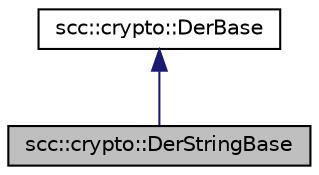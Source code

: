 digraph "scc::crypto::DerStringBase"
{
 // LATEX_PDF_SIZE
  edge [fontname="Helvetica",fontsize="10",labelfontname="Helvetica",labelfontsize="10"];
  node [fontname="Helvetica",fontsize="10",shape=record];
  Node1 [label="scc::crypto::DerStringBase",height=0.2,width=0.4,color="black", fillcolor="grey75", style="filled", fontcolor="black",tooltip="All strings derive from simple string base class."];
  Node2 -> Node1 [dir="back",color="midnightblue",fontsize="10",style="solid",fontname="Helvetica"];
  Node2 [label="scc::crypto::DerBase",height=0.2,width=0.4,color="black", fillcolor="white", style="filled",URL="$d4/d4f/classscc_1_1crypto_1_1DerBase.html",tooltip="ASN.1 base."];
}
